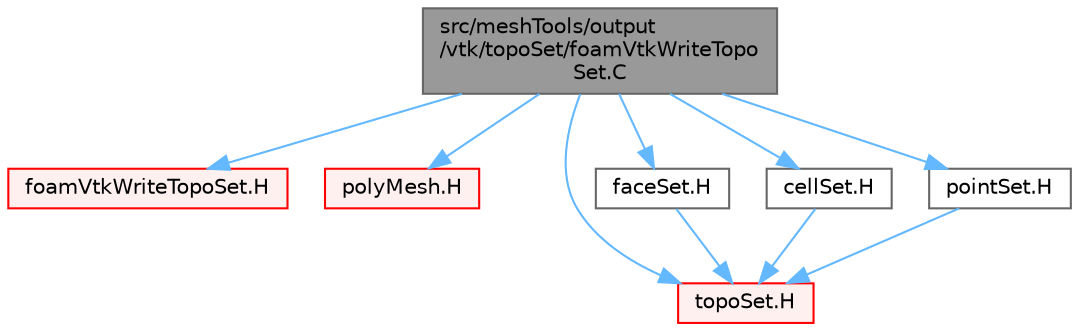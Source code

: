 digraph "src/meshTools/output/vtk/topoSet/foamVtkWriteTopoSet.C"
{
 // LATEX_PDF_SIZE
  bgcolor="transparent";
  edge [fontname=Helvetica,fontsize=10,labelfontname=Helvetica,labelfontsize=10];
  node [fontname=Helvetica,fontsize=10,shape=box,height=0.2,width=0.4];
  Node1 [id="Node000001",label="src/meshTools/output\l/vtk/topoSet/foamVtkWriteTopo\lSet.C",height=0.2,width=0.4,color="gray40", fillcolor="grey60", style="filled", fontcolor="black",tooltip=" "];
  Node1 -> Node2 [id="edge1_Node000001_Node000002",color="steelblue1",style="solid",tooltip=" "];
  Node2 [id="Node000002",label="foamVtkWriteTopoSet.H",height=0.2,width=0.4,color="red", fillcolor="#FFF0F0", style="filled",URL="$foamVtkWriteTopoSet_8H.html",tooltip="Write topoSet in VTK format."];
  Node1 -> Node173 [id="edge2_Node000001_Node000173",color="steelblue1",style="solid",tooltip=" "];
  Node173 [id="Node000173",label="polyMesh.H",height=0.2,width=0.4,color="red", fillcolor="#FFF0F0", style="filled",URL="$polyMesh_8H.html",tooltip=" "];
  Node1 -> Node288 [id="edge3_Node000001_Node000288",color="steelblue1",style="solid",tooltip=" "];
  Node288 [id="Node000288",label="topoSet.H",height=0.2,width=0.4,color="red", fillcolor="#FFF0F0", style="filled",URL="$topoSet_8H.html",tooltip=" "];
  Node1 -> Node289 [id="edge4_Node000001_Node000289",color="steelblue1",style="solid",tooltip=" "];
  Node289 [id="Node000289",label="faceSet.H",height=0.2,width=0.4,color="grey40", fillcolor="white", style="filled",URL="$faceSet_8H.html",tooltip=" "];
  Node289 -> Node288 [id="edge5_Node000289_Node000288",color="steelblue1",style="solid",tooltip=" "];
  Node1 -> Node290 [id="edge6_Node000001_Node000290",color="steelblue1",style="solid",tooltip=" "];
  Node290 [id="Node000290",label="cellSet.H",height=0.2,width=0.4,color="grey40", fillcolor="white", style="filled",URL="$cellSet_8H.html",tooltip=" "];
  Node290 -> Node288 [id="edge7_Node000290_Node000288",color="steelblue1",style="solid",tooltip=" "];
  Node1 -> Node291 [id="edge8_Node000001_Node000291",color="steelblue1",style="solid",tooltip=" "];
  Node291 [id="Node000291",label="pointSet.H",height=0.2,width=0.4,color="grey40", fillcolor="white", style="filled",URL="$pointSet_8H.html",tooltip=" "];
  Node291 -> Node288 [id="edge9_Node000291_Node000288",color="steelblue1",style="solid",tooltip=" "];
}
